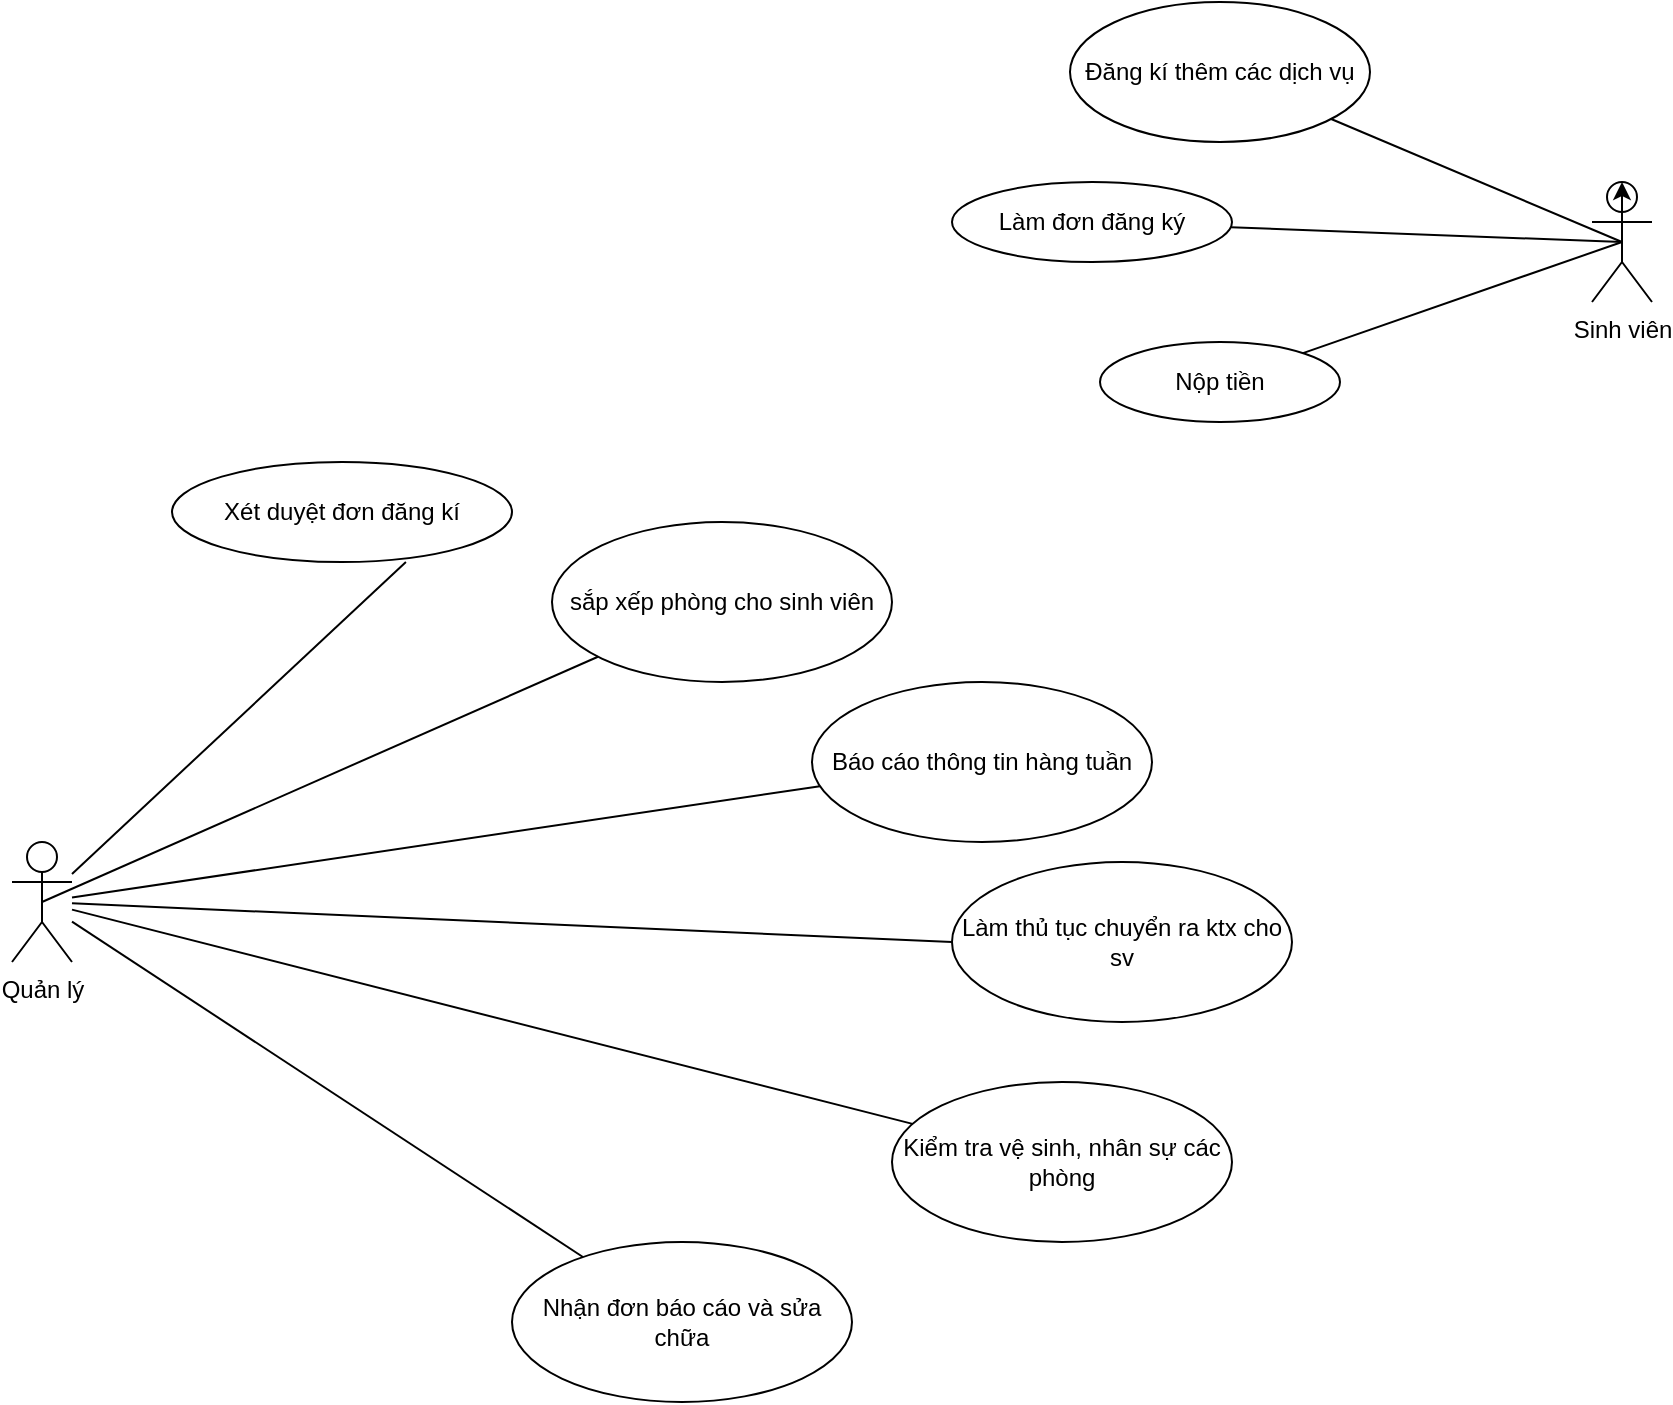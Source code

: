 <mxfile version="20.4.0" type="github" pages="2">
  <diagram id="yVJzpRJTvCNgB2hTm6pX" name="Page-1">
    <mxGraphModel dx="2436" dy="805" grid="1" gridSize="10" guides="1" tooltips="1" connect="1" arrows="1" fold="1" page="1" pageScale="1" pageWidth="827" pageHeight="1169" math="0" shadow="0">
      <root>
        <mxCell id="0" />
        <mxCell id="1" parent="0" />
        <mxCell id="a2PCLaeJ5kBkpFhuqWcy-1" value="Sinh viên" style="shape=umlActor;verticalLabelPosition=bottom;verticalAlign=top;html=1;outlineConnect=0;" vertex="1" parent="1">
          <mxGeometry x="600" y="320" width="30" height="60" as="geometry" />
        </mxCell>
        <mxCell id="a2PCLaeJ5kBkpFhuqWcy-2" value="Làm đơn đăng ký" style="ellipse;whiteSpace=wrap;html=1;" vertex="1" parent="1">
          <mxGeometry x="280" y="320" width="140" height="40" as="geometry" />
        </mxCell>
        <mxCell id="a2PCLaeJ5kBkpFhuqWcy-3" value="Nộp tiền" style="ellipse;whiteSpace=wrap;html=1;" vertex="1" parent="1">
          <mxGeometry x="354" y="400" width="120" height="40" as="geometry" />
        </mxCell>
        <mxCell id="a2PCLaeJ5kBkpFhuqWcy-4" value="Đăng kí thêm các dịch vụ" style="ellipse;whiteSpace=wrap;html=1;" vertex="1" parent="1">
          <mxGeometry x="339" y="230" width="150" height="70" as="geometry" />
        </mxCell>
        <mxCell id="a2PCLaeJ5kBkpFhuqWcy-5" value="Quản lý" style="shape=umlActor;verticalLabelPosition=bottom;verticalAlign=top;html=1;outlineConnect=0;" vertex="1" parent="1">
          <mxGeometry x="-190" y="650" width="30" height="60" as="geometry" />
        </mxCell>
        <mxCell id="a2PCLaeJ5kBkpFhuqWcy-8" value="sắp xếp phòng cho sinh viên" style="ellipse;whiteSpace=wrap;html=1;" vertex="1" parent="1">
          <mxGeometry x="80" y="490" width="170" height="80" as="geometry" />
        </mxCell>
        <mxCell id="a2PCLaeJ5kBkpFhuqWcy-9" value="Xét duyệt đơn đăng kí" style="ellipse;whiteSpace=wrap;html=1;" vertex="1" parent="1">
          <mxGeometry x="-110" y="460" width="170" height="50" as="geometry" />
        </mxCell>
        <mxCell id="a2PCLaeJ5kBkpFhuqWcy-10" value="Báo cáo thông tin hàng tuần" style="ellipse;whiteSpace=wrap;html=1;" vertex="1" parent="1">
          <mxGeometry x="210" y="570" width="170" height="80" as="geometry" />
        </mxCell>
        <mxCell id="a2PCLaeJ5kBkpFhuqWcy-11" value="Làm thủ tục chuyển ra ktx cho sv" style="ellipse;whiteSpace=wrap;html=1;" vertex="1" parent="1">
          <mxGeometry x="280" y="660" width="170" height="80" as="geometry" />
        </mxCell>
        <mxCell id="a2PCLaeJ5kBkpFhuqWcy-12" value="Kiểm tra vệ sinh, nhân sự các phòng" style="ellipse;whiteSpace=wrap;html=1;" vertex="1" parent="1">
          <mxGeometry x="250" y="770" width="170" height="80" as="geometry" />
        </mxCell>
        <mxCell id="a2PCLaeJ5kBkpFhuqWcy-13" value="Nhận đơn báo cáo và sửa chữa" style="ellipse;whiteSpace=wrap;html=1;" vertex="1" parent="1">
          <mxGeometry x="60" y="850" width="170" height="80" as="geometry" />
        </mxCell>
        <mxCell id="a2PCLaeJ5kBkpFhuqWcy-14" value="" style="endArrow=none;html=1;rounded=0;entryX=0.688;entryY=1;entryDx=0;entryDy=0;entryPerimeter=0;" edge="1" parent="1" source="a2PCLaeJ5kBkpFhuqWcy-5" target="a2PCLaeJ5kBkpFhuqWcy-9">
          <mxGeometry width="50" height="50" relative="1" as="geometry">
            <mxPoint x="160" y="710" as="sourcePoint" />
            <mxPoint x="210" y="660" as="targetPoint" />
          </mxGeometry>
        </mxCell>
        <mxCell id="a2PCLaeJ5kBkpFhuqWcy-16" value="" style="endArrow=none;html=1;rounded=0;exitX=0.5;exitY=0.5;exitDx=0;exitDy=0;exitPerimeter=0;" edge="1" parent="1" source="a2PCLaeJ5kBkpFhuqWcy-5" target="a2PCLaeJ5kBkpFhuqWcy-8">
          <mxGeometry width="50" height="50" relative="1" as="geometry">
            <mxPoint x="-76.96" y="611.508" as="sourcePoint" />
            <mxPoint x="120.0" y="500" as="targetPoint" />
          </mxGeometry>
        </mxCell>
        <mxCell id="a2PCLaeJ5kBkpFhuqWcy-17" value="" style="endArrow=none;html=1;rounded=0;" edge="1" parent="1" source="a2PCLaeJ5kBkpFhuqWcy-5" target="a2PCLaeJ5kBkpFhuqWcy-10">
          <mxGeometry width="50" height="50" relative="1" as="geometry">
            <mxPoint x="-50" y="681.508" as="sourcePoint" />
            <mxPoint x="146.96" y="570" as="targetPoint" />
          </mxGeometry>
        </mxCell>
        <mxCell id="a2PCLaeJ5kBkpFhuqWcy-18" value="" style="endArrow=none;html=1;rounded=0;entryX=0;entryY=0.5;entryDx=0;entryDy=0;" edge="1" parent="1" source="a2PCLaeJ5kBkpFhuqWcy-5" target="a2PCLaeJ5kBkpFhuqWcy-11">
          <mxGeometry width="50" height="50" relative="1" as="geometry">
            <mxPoint x="-150" y="661.508" as="sourcePoint" />
            <mxPoint x="46.96" y="550" as="targetPoint" />
          </mxGeometry>
        </mxCell>
        <mxCell id="a2PCLaeJ5kBkpFhuqWcy-19" value="" style="endArrow=none;html=1;rounded=0;" edge="1" parent="1" source="a2PCLaeJ5kBkpFhuqWcy-5" target="a2PCLaeJ5kBkpFhuqWcy-12">
          <mxGeometry width="50" height="50" relative="1" as="geometry">
            <mxPoint x="-140" y="671.508" as="sourcePoint" />
            <mxPoint x="56.96" y="560" as="targetPoint" />
          </mxGeometry>
        </mxCell>
        <mxCell id="a2PCLaeJ5kBkpFhuqWcy-20" value="" style="endArrow=none;html=1;rounded=0;" edge="1" parent="1" source="a2PCLaeJ5kBkpFhuqWcy-5" target="a2PCLaeJ5kBkpFhuqWcy-13">
          <mxGeometry width="50" height="50" relative="1" as="geometry">
            <mxPoint x="-130" y="681.508" as="sourcePoint" />
            <mxPoint x="66.96" y="570" as="targetPoint" />
          </mxGeometry>
        </mxCell>
        <mxCell id="a2PCLaeJ5kBkpFhuqWcy-22" value="" style="endArrow=none;html=1;rounded=0;entryX=0.5;entryY=0.5;entryDx=0;entryDy=0;entryPerimeter=0;" edge="1" parent="1" source="a2PCLaeJ5kBkpFhuqWcy-2" target="a2PCLaeJ5kBkpFhuqWcy-1">
          <mxGeometry width="50" height="50" relative="1" as="geometry">
            <mxPoint x="570" y="315.986" as="sourcePoint" />
            <mxPoint x="736.96" y="160" as="targetPoint" />
          </mxGeometry>
        </mxCell>
        <mxCell id="a2PCLaeJ5kBkpFhuqWcy-23" value="" style="endArrow=none;html=1;rounded=0;entryX=0.5;entryY=0.5;entryDx=0;entryDy=0;entryPerimeter=0;" edge="1" parent="1" source="a2PCLaeJ5kBkpFhuqWcy-3" target="a2PCLaeJ5kBkpFhuqWcy-1">
          <mxGeometry width="50" height="50" relative="1" as="geometry">
            <mxPoint x="580" y="325.986" as="sourcePoint" />
            <mxPoint x="590" y="330" as="targetPoint" />
          </mxGeometry>
        </mxCell>
        <mxCell id="a2PCLaeJ5kBkpFhuqWcy-24" value="" style="endArrow=none;html=1;rounded=0;entryX=0.5;entryY=0.5;entryDx=0;entryDy=0;entryPerimeter=0;" edge="1" parent="1" source="a2PCLaeJ5kBkpFhuqWcy-4" target="a2PCLaeJ5kBkpFhuqWcy-1">
          <mxGeometry width="50" height="50" relative="1" as="geometry">
            <mxPoint x="590" y="335.986" as="sourcePoint" />
            <mxPoint x="580" y="350" as="targetPoint" />
          </mxGeometry>
        </mxCell>
        <mxCell id="a2PCLaeJ5kBkpFhuqWcy-25" style="edgeStyle=orthogonalEdgeStyle;rounded=0;orthogonalLoop=1;jettySize=auto;html=1;exitX=0.5;exitY=0.5;exitDx=0;exitDy=0;exitPerimeter=0;entryX=0.5;entryY=0;entryDx=0;entryDy=0;entryPerimeter=0;" edge="1" parent="1" source="a2PCLaeJ5kBkpFhuqWcy-1" target="a2PCLaeJ5kBkpFhuqWcy-1">
          <mxGeometry relative="1" as="geometry" />
        </mxCell>
      </root>
    </mxGraphModel>
  </diagram>
  <diagram id="Xd3shcCFfGsZKC4TPvQN" name="Page-2">
    <mxGraphModel dx="3953" dy="2319" grid="1" gridSize="10" guides="1" tooltips="1" connect="1" arrows="1" fold="1" page="1" pageScale="1" pageWidth="827" pageHeight="1169" math="0" shadow="0">
      <root>
        <mxCell id="0" />
        <mxCell id="1" parent="0" />
        <mxCell id="dFal3AkvFAaKbILIFqWk-1" value="Ban quản lý" style="swimlane;fontStyle=4;align=center;verticalAlign=top;childLayout=stackLayout;horizontal=1;startSize=30;horizontalStack=0;resizeParent=1;resizeParentMax=0;resizeLast=0;collapsible=0;marginBottom=0;html=1;" vertex="1" parent="1">
          <mxGeometry x="-560" y="-240" width="240" height="158" as="geometry" />
        </mxCell>
        <mxCell id="dFal3AkvFAaKbILIFqWk-8" value="- mã quản lý: char" style="html=1;strokeColor=none;fillColor=none;align=left;verticalAlign=middle;spacingLeft=4;spacingRight=4;rotatable=0;points=[[0,0.5],[1,0.5]];resizeWidth=1;" vertex="1" parent="dFal3AkvFAaKbILIFqWk-1">
          <mxGeometry y="30" width="240" height="30" as="geometry" />
        </mxCell>
        <mxCell id="dFal3AkvFAaKbILIFqWk-16" value="- Tên quản lý: char" style="html=1;strokeColor=none;fillColor=none;align=left;verticalAlign=middle;spacingLeft=4;spacingRight=4;rotatable=0;points=[[0,0.5],[1,0.5]];resizeWidth=1;" vertex="1" parent="dFal3AkvFAaKbILIFqWk-1">
          <mxGeometry y="60" width="240" height="30" as="geometry" />
        </mxCell>
        <mxCell id="dFal3AkvFAaKbILIFqWk-3" value="" style="line;strokeWidth=1;fillColor=none;align=left;verticalAlign=middle;spacingTop=-1;spacingLeft=3;spacingRight=3;rotatable=0;labelPosition=right;points=[];portConstraint=eastwest;" vertex="1" parent="dFal3AkvFAaKbILIFqWk-1">
          <mxGeometry y="90" width="240" height="8" as="geometry" />
        </mxCell>
        <mxCell id="dFal3AkvFAaKbILIFqWk-14" value="+ xét duyệt và ký đơn ()" style="html=1;strokeColor=none;fillColor=none;align=left;verticalAlign=middle;spacingLeft=4;spacingRight=4;rotatable=0;points=[[0,0.5],[1,0.5]];resizeWidth=1;" vertex="1" parent="dFal3AkvFAaKbILIFqWk-1">
          <mxGeometry y="98" width="240" height="30" as="geometry" />
        </mxCell>
        <mxCell id="dFal3AkvFAaKbILIFqWk-15" value="+ sắp xếp phòng ()" style="html=1;strokeColor=none;fillColor=none;align=left;verticalAlign=middle;spacingLeft=4;spacingRight=4;rotatable=0;points=[[0,0.5],[1,0.5]];resizeWidth=1;" vertex="1" parent="dFal3AkvFAaKbILIFqWk-1">
          <mxGeometry y="128" width="240" height="30" as="geometry" />
        </mxCell>
        <mxCell id="dFal3AkvFAaKbILIFqWk-21" value="Nhân viên quản lý tòa nhà" style="swimlane;fontStyle=4;align=center;verticalAlign=top;childLayout=stackLayout;horizontal=1;startSize=30;horizontalStack=0;resizeParent=1;resizeParentMax=0;resizeLast=0;collapsible=0;marginBottom=0;html=1;" vertex="1" parent="1">
          <mxGeometry x="120" y="-288" width="240" height="338" as="geometry" />
        </mxCell>
        <mxCell id="dFal3AkvFAaKbILIFqWk-22" value="- mã nhân viên: char" style="html=1;strokeColor=none;fillColor=none;align=left;verticalAlign=middle;spacingLeft=4;spacingRight=4;rotatable=0;points=[[0,0.5],[1,0.5]];resizeWidth=1;" vertex="1" parent="dFal3AkvFAaKbILIFqWk-21">
          <mxGeometry y="30" width="240" height="30" as="geometry" />
        </mxCell>
        <mxCell id="dFal3AkvFAaKbILIFqWk-23" value="- Tên nhân viên: char" style="html=1;strokeColor=none;fillColor=none;align=left;verticalAlign=middle;spacingLeft=4;spacingRight=4;rotatable=0;points=[[0,0.5],[1,0.5]];resizeWidth=1;" vertex="1" parent="dFal3AkvFAaKbILIFqWk-21">
          <mxGeometry y="60" width="240" height="30" as="geometry" />
        </mxCell>
        <mxCell id="dFal3AkvFAaKbILIFqWk-24" value="" style="line;strokeWidth=1;fillColor=none;align=left;verticalAlign=middle;spacingTop=-1;spacingLeft=3;spacingRight=3;rotatable=0;labelPosition=right;points=[];portConstraint=eastwest;" vertex="1" parent="dFal3AkvFAaKbILIFqWk-21">
          <mxGeometry y="90" width="240" height="8" as="geometry" />
        </mxCell>
        <mxCell id="dFal3AkvFAaKbILIFqWk-25" value="+ Nhập phòng cho sinh viên()" style="html=1;strokeColor=none;fillColor=none;align=left;verticalAlign=middle;spacingLeft=4;spacingRight=4;rotatable=0;points=[[0,0.5],[1,0.5]];resizeWidth=1;" vertex="1" parent="dFal3AkvFAaKbILIFqWk-21">
          <mxGeometry y="98" width="240" height="30" as="geometry" />
        </mxCell>
        <mxCell id="dFal3AkvFAaKbILIFqWk-26" value="+ Theo dõi quá trình nội trú ()" style="html=1;strokeColor=none;fillColor=none;align=left;verticalAlign=middle;spacingLeft=4;spacingRight=4;rotatable=0;points=[[0,0.5],[1,0.5]];resizeWidth=1;" vertex="1" parent="dFal3AkvFAaKbILIFqWk-21">
          <mxGeometry y="128" width="240" height="30" as="geometry" />
        </mxCell>
        <mxCell id="dFal3AkvFAaKbILIFqWk-27" value="+ Báo cáo hàng tuần ()" style="html=1;strokeColor=none;fillColor=none;align=left;verticalAlign=middle;spacingLeft=4;spacingRight=4;rotatable=0;points=[[0,0.5],[1,0.5]];resizeWidth=1;" vertex="1" parent="dFal3AkvFAaKbILIFqWk-21">
          <mxGeometry y="158" width="240" height="30" as="geometry" />
        </mxCell>
        <mxCell id="dFal3AkvFAaKbILIFqWk-28" value="+ Thu tiênf điện nước ()" style="html=1;strokeColor=none;fillColor=none;align=left;verticalAlign=middle;spacingLeft=4;spacingRight=4;rotatable=0;points=[[0,0.5],[1,0.5]];resizeWidth=1;" vertex="1" parent="dFal3AkvFAaKbILIFqWk-21">
          <mxGeometry y="188" width="240" height="30" as="geometry" />
        </mxCell>
        <mxCell id="dFal3AkvFAaKbILIFqWk-29" value="+ kiểm tra vệ sinh các phòng ()" style="html=1;strokeColor=none;fillColor=none;align=left;verticalAlign=middle;spacingLeft=4;spacingRight=4;rotatable=0;points=[[0,0.5],[1,0.5]];resizeWidth=1;" vertex="1" parent="dFal3AkvFAaKbILIFqWk-21">
          <mxGeometry y="218" width="240" height="30" as="geometry" />
        </mxCell>
        <mxCell id="dFal3AkvFAaKbILIFqWk-30" value="+ nhận đơn báo cáo sửa chữa ()" style="html=1;strokeColor=none;fillColor=none;align=left;verticalAlign=middle;spacingLeft=4;spacingRight=4;rotatable=0;points=[[0,0.5],[1,0.5]];resizeWidth=1;" vertex="1" parent="dFal3AkvFAaKbILIFqWk-21">
          <mxGeometry y="248" width="240" height="30" as="geometry" />
        </mxCell>
        <mxCell id="dFal3AkvFAaKbILIFqWk-31" value="+ Baó cáo cuối kì" style="html=1;strokeColor=none;fillColor=none;align=left;verticalAlign=middle;spacingLeft=4;spacingRight=4;rotatable=0;points=[[0,0.5],[1,0.5]];resizeWidth=1;" vertex="1" parent="dFal3AkvFAaKbILIFqWk-21">
          <mxGeometry y="278" width="240" height="30" as="geometry" />
        </mxCell>
        <mxCell id="dFal3AkvFAaKbILIFqWk-32" value="+ nhận đơn báo cáo sửa chữa ()" style="html=1;strokeColor=none;fillColor=none;align=left;verticalAlign=middle;spacingLeft=4;spacingRight=4;rotatable=0;points=[[0,0.5],[1,0.5]];resizeWidth=1;" vertex="1" parent="dFal3AkvFAaKbILIFqWk-21">
          <mxGeometry y="308" width="240" height="30" as="geometry" />
        </mxCell>
        <mxCell id="dFal3AkvFAaKbILIFqWk-33" value="Sinh viên" style="swimlane;fontStyle=4;align=center;verticalAlign=top;childLayout=stackLayout;horizontal=1;startSize=30;horizontalStack=0;resizeParent=1;resizeParentMax=0;resizeLast=0;collapsible=0;marginBottom=0;html=1;" vertex="1" parent="1">
          <mxGeometry x="-520" y="110" width="240" height="398" as="geometry" />
        </mxCell>
        <mxCell id="dFal3AkvFAaKbILIFqWk-34" value="- masv: char" style="html=1;strokeColor=none;fillColor=none;align=left;verticalAlign=middle;spacingLeft=4;spacingRight=4;rotatable=0;points=[[0,0.5],[1,0.5]];resizeWidth=1;" vertex="1" parent="dFal3AkvFAaKbILIFqWk-33">
          <mxGeometry y="30" width="240" height="30" as="geometry" />
        </mxCell>
        <mxCell id="dFal3AkvFAaKbILIFqWk-35" value="- họ tên: char" style="html=1;strokeColor=none;fillColor=none;align=left;verticalAlign=middle;spacingLeft=4;spacingRight=4;rotatable=0;points=[[0,0.5],[1,0.5]];resizeWidth=1;" vertex="1" parent="dFal3AkvFAaKbILIFqWk-33">
          <mxGeometry y="60" width="240" height="30" as="geometry" />
        </mxCell>
        <mxCell id="dFal3AkvFAaKbILIFqWk-45" value="- ngày sinh: datetime" style="html=1;strokeColor=none;fillColor=none;align=left;verticalAlign=middle;spacingLeft=4;spacingRight=4;rotatable=0;points=[[0,0.5],[1,0.5]];resizeWidth=1;" vertex="1" parent="dFal3AkvFAaKbILIFqWk-33">
          <mxGeometry y="90" width="240" height="30" as="geometry" />
        </mxCell>
        <mxCell id="dFal3AkvFAaKbILIFqWk-47" value="- socmt: char" style="html=1;strokeColor=none;fillColor=none;align=left;verticalAlign=middle;spacingLeft=4;spacingRight=4;rotatable=0;points=[[0,0.5],[1,0.5]];resizeWidth=1;" vertex="1" parent="dFal3AkvFAaKbILIFqWk-33">
          <mxGeometry y="120" width="240" height="30" as="geometry" />
        </mxCell>
        <mxCell id="dFal3AkvFAaKbILIFqWk-48" value="- gioi tinh: char" style="html=1;strokeColor=none;fillColor=none;align=left;verticalAlign=middle;spacingLeft=4;spacingRight=4;rotatable=0;points=[[0,0.5],[1,0.5]];resizeWidth=1;" vertex="1" parent="dFal3AkvFAaKbILIFqWk-33">
          <mxGeometry y="150" width="240" height="30" as="geometry" />
        </mxCell>
        <mxCell id="dFal3AkvFAaKbILIFqWk-49" value="- que quan: char" style="html=1;strokeColor=none;fillColor=none;align=left;verticalAlign=middle;spacingLeft=4;spacingRight=4;rotatable=0;points=[[0,0.5],[1,0.5]];resizeWidth=1;" vertex="1" parent="dFal3AkvFAaKbILIFqWk-33">
          <mxGeometry y="180" width="240" height="30" as="geometry" />
        </mxCell>
        <mxCell id="dFal3AkvFAaKbILIFqWk-46" value="- doituong: char" style="html=1;strokeColor=none;fillColor=none;align=left;verticalAlign=middle;spacingLeft=4;spacingRight=4;rotatable=0;points=[[0,0.5],[1,0.5]];resizeWidth=1;" vertex="1" parent="dFal3AkvFAaKbILIFqWk-33">
          <mxGeometry y="210" width="240" height="30" as="geometry" />
        </mxCell>
        <mxCell id="dFal3AkvFAaKbILIFqWk-50" value="- malop: char" style="html=1;strokeColor=none;fillColor=none;align=left;verticalAlign=middle;spacingLeft=4;spacingRight=4;rotatable=0;points=[[0,0.5],[1,0.5]];resizeWidth=1;" vertex="1" parent="dFal3AkvFAaKbILIFqWk-33">
          <mxGeometry y="240" width="240" height="30" as="geometry" />
        </mxCell>
        <mxCell id="dFal3AkvFAaKbILIFqWk-52" value="- tenlop: char" style="html=1;strokeColor=none;fillColor=none;align=left;verticalAlign=middle;spacingLeft=4;spacingRight=4;rotatable=0;points=[[0,0.5],[1,0.5]];resizeWidth=1;" vertex="1" parent="dFal3AkvFAaKbILIFqWk-33">
          <mxGeometry y="270" width="240" height="30" as="geometry" />
        </mxCell>
        <mxCell id="dFal3AkvFAaKbILIFqWk-51" value="- dienthoai: char" style="html=1;strokeColor=none;fillColor=none;align=left;verticalAlign=middle;spacingLeft=4;spacingRight=4;rotatable=0;points=[[0,0.5],[1,0.5]];resizeWidth=1;" vertex="1" parent="dFal3AkvFAaKbILIFqWk-33">
          <mxGeometry y="300" width="240" height="30" as="geometry" />
        </mxCell>
        <mxCell id="dFal3AkvFAaKbILIFqWk-36" value="" style="line;strokeWidth=1;fillColor=none;align=left;verticalAlign=middle;spacingTop=-1;spacingLeft=3;spacingRight=3;rotatable=0;labelPosition=right;points=[];portConstraint=eastwest;" vertex="1" parent="dFal3AkvFAaKbILIFqWk-33">
          <mxGeometry y="330" width="240" height="8" as="geometry" />
        </mxCell>
        <mxCell id="dFal3AkvFAaKbILIFqWk-37" value="+ vietdon()" style="html=1;strokeColor=none;fillColor=none;align=left;verticalAlign=middle;spacingLeft=4;spacingRight=4;rotatable=0;points=[[0,0.5],[1,0.5]];resizeWidth=1;" vertex="1" parent="dFal3AkvFAaKbILIFqWk-33">
          <mxGeometry y="338" width="240" height="30" as="geometry" />
        </mxCell>
        <mxCell id="dFal3AkvFAaKbILIFqWk-38" value="+ thanhtoantientro()" style="html=1;strokeColor=none;fillColor=none;align=left;verticalAlign=middle;spacingLeft=4;spacingRight=4;rotatable=0;points=[[0,0.5],[1,0.5]];resizeWidth=1;" vertex="1" parent="dFal3AkvFAaKbILIFqWk-33">
          <mxGeometry y="368" width="240" height="30" as="geometry" />
        </mxCell>
        <mxCell id="dFal3AkvFAaKbILIFqWk-59" value="Phòng kế toán" style="swimlane;fontStyle=4;align=center;verticalAlign=top;childLayout=stackLayout;horizontal=1;startSize=30;horizontalStack=0;resizeParent=1;resizeParentMax=0;resizeLast=0;collapsible=0;marginBottom=0;html=1;" vertex="1" parent="1">
          <mxGeometry x="-40" y="220" width="240" height="128" as="geometry" />
        </mxCell>
        <mxCell id="dFal3AkvFAaKbILIFqWk-60" value="- MaPhong: char" style="html=1;strokeColor=none;fillColor=none;align=left;verticalAlign=middle;spacingLeft=4;spacingRight=4;rotatable=0;points=[[0,0.5],[1,0.5]];resizeWidth=1;" vertex="1" parent="dFal3AkvFAaKbILIFqWk-59">
          <mxGeometry y="30" width="240" height="30" as="geometry" />
        </mxCell>
        <mxCell id="dFal3AkvFAaKbILIFqWk-62" value="" style="line;strokeWidth=1;fillColor=none;align=left;verticalAlign=middle;spacingTop=-1;spacingLeft=3;spacingRight=3;rotatable=0;labelPosition=right;points=[];portConstraint=eastwest;" vertex="1" parent="dFal3AkvFAaKbILIFqWk-59">
          <mxGeometry y="60" width="240" height="8" as="geometry" />
        </mxCell>
        <mxCell id="dFal3AkvFAaKbILIFqWk-63" value="+ Inbienlai()" style="html=1;strokeColor=none;fillColor=none;align=left;verticalAlign=middle;spacingLeft=4;spacingRight=4;rotatable=0;points=[[0,0.5],[1,0.5]];resizeWidth=1;" vertex="1" parent="dFal3AkvFAaKbILIFqWk-59">
          <mxGeometry y="68" width="240" height="30" as="geometry" />
        </mxCell>
        <mxCell id="dFal3AkvFAaKbILIFqWk-64" value="+ thanhtoan()" style="html=1;strokeColor=none;fillColor=none;align=left;verticalAlign=middle;spacingLeft=4;spacingRight=4;rotatable=0;points=[[0,0.5],[1,0.5]];resizeWidth=1;" vertex="1" parent="dFal3AkvFAaKbILIFqWk-59">
          <mxGeometry y="98" width="240" height="30" as="geometry" />
        </mxCell>
        <mxCell id="dFal3AkvFAaKbILIFqWk-67" value="" style="endArrow=none;startArrow=none;endFill=0;startFill=0;endSize=8;html=1;verticalAlign=bottom;labelBackgroundColor=none;strokeWidth=3;rounded=0;" edge="1" parent="1" source="dFal3AkvFAaKbILIFqWk-59" target="dFal3AkvFAaKbILIFqWk-33">
          <mxGeometry width="160" relative="1" as="geometry">
            <mxPoint x="360" y="520" as="sourcePoint" />
            <mxPoint x="520" y="520" as="targetPoint" />
          </mxGeometry>
        </mxCell>
        <mxCell id="dFal3AkvFAaKbILIFqWk-68" value="" style="endArrow=none;startArrow=none;endFill=0;startFill=0;endSize=8;html=1;verticalAlign=bottom;labelBackgroundColor=none;strokeWidth=3;rounded=0;" edge="1" parent="1" source="dFal3AkvFAaKbILIFqWk-21" target="dFal3AkvFAaKbILIFqWk-33">
          <mxGeometry width="160" relative="1" as="geometry">
            <mxPoint x="390" y="199.999" as="sourcePoint" />
            <mxPoint x="610" y="221.521" as="targetPoint" />
          </mxGeometry>
        </mxCell>
        <mxCell id="dFal3AkvFAaKbILIFqWk-70" value="Đơn đăng kí" style="swimlane;fontStyle=4;align=center;verticalAlign=top;childLayout=stackLayout;horizontal=1;startSize=30;horizontalStack=0;resizeParent=1;resizeParentMax=0;resizeLast=0;collapsible=0;marginBottom=0;html=1;" vertex="1" parent="1">
          <mxGeometry x="-840" y="50" width="240" height="188" as="geometry" />
        </mxCell>
        <mxCell id="dFal3AkvFAaKbILIFqWk-71" value="- madon: char" style="html=1;strokeColor=none;fillColor=none;align=left;verticalAlign=middle;spacingLeft=4;spacingRight=4;rotatable=0;points=[[0,0.5],[1,0.5]];resizeWidth=1;" vertex="1" parent="dFal3AkvFAaKbILIFqWk-70">
          <mxGeometry y="30" width="240" height="30" as="geometry" />
        </mxCell>
        <mxCell id="dFal3AkvFAaKbILIFqWk-76" value="- matoanha" style="html=1;strokeColor=none;fillColor=none;align=left;verticalAlign=middle;spacingLeft=4;spacingRight=4;rotatable=0;points=[[0,0.5],[1,0.5]];resizeWidth=1;" vertex="1" parent="dFal3AkvFAaKbILIFqWk-70">
          <mxGeometry y="60" width="240" height="30" as="geometry" />
        </mxCell>
        <mxCell id="dFal3AkvFAaKbILIFqWk-77" value="- tentoanha" style="html=1;strokeColor=none;fillColor=none;align=left;verticalAlign=middle;spacingLeft=4;spacingRight=4;rotatable=0;points=[[0,0.5],[1,0.5]];resizeWidth=1;" vertex="1" parent="dFal3AkvFAaKbILIFqWk-70">
          <mxGeometry y="90" width="240" height="30" as="geometry" />
        </mxCell>
        <mxCell id="dFal3AkvFAaKbILIFqWk-72" value="- maphong" style="html=1;strokeColor=none;fillColor=none;align=left;verticalAlign=middle;spacingLeft=4;spacingRight=4;rotatable=0;points=[[0,0.5],[1,0.5]];resizeWidth=1;" vertex="1" parent="dFal3AkvFAaKbILIFqWk-70">
          <mxGeometry y="120" width="240" height="30" as="geometry" />
        </mxCell>
        <mxCell id="dFal3AkvFAaKbILIFqWk-78" value="- tenphong" style="html=1;strokeColor=none;fillColor=none;align=left;verticalAlign=middle;spacingLeft=4;spacingRight=4;rotatable=0;points=[[0,0.5],[1,0.5]];resizeWidth=1;" vertex="1" parent="dFal3AkvFAaKbILIFqWk-70">
          <mxGeometry y="150" width="240" height="30" as="geometry" />
        </mxCell>
        <mxCell id="dFal3AkvFAaKbILIFqWk-73" value="" style="line;strokeWidth=1;fillColor=none;align=left;verticalAlign=middle;spacingTop=-1;spacingLeft=3;spacingRight=3;rotatable=0;labelPosition=right;points=[];portConstraint=eastwest;" vertex="1" parent="dFal3AkvFAaKbILIFqWk-70">
          <mxGeometry y="180" width="240" height="8" as="geometry" />
        </mxCell>
        <mxCell id="dFal3AkvFAaKbILIFqWk-79" value="" style="endArrow=none;startArrow=none;endFill=0;startFill=0;endSize=8;html=1;verticalAlign=bottom;labelBackgroundColor=none;strokeWidth=3;rounded=0;" edge="1" parent="1" source="dFal3AkvFAaKbILIFqWk-1" target="dFal3AkvFAaKbILIFqWk-70">
          <mxGeometry width="160" relative="1" as="geometry">
            <mxPoint x="-210" y="423.26" as="sourcePoint" />
            <mxPoint x="-430" y="330.0" as="targetPoint" />
          </mxGeometry>
        </mxCell>
        <mxCell id="dFal3AkvFAaKbILIFqWk-80" value="" style="endArrow=none;startArrow=none;endFill=0;startFill=0;endSize=8;html=1;verticalAlign=bottom;labelBackgroundColor=none;strokeWidth=3;rounded=0;" edge="1" parent="1" source="dFal3AkvFAaKbILIFqWk-1" target="dFal3AkvFAaKbILIFqWk-33">
          <mxGeometry width="160" relative="1" as="geometry">
            <mxPoint x="-413" y="88.004" as="sourcePoint" />
            <mxPoint x="-663" y="317.596" as="targetPoint" />
          </mxGeometry>
        </mxCell>
        <mxCell id="dFal3AkvFAaKbILIFqWk-81" value="" style="endArrow=none;startArrow=none;endFill=0;startFill=0;endSize=8;html=1;verticalAlign=bottom;labelBackgroundColor=none;strokeWidth=3;rounded=0;" edge="1" parent="1" source="dFal3AkvFAaKbILIFqWk-21" target="dFal3AkvFAaKbILIFqWk-1">
          <mxGeometry width="160" relative="1" as="geometry">
            <mxPoint x="190" y="85" as="sourcePoint" />
            <mxPoint x="30" y="93" as="targetPoint" />
          </mxGeometry>
        </mxCell>
        <mxCell id="dFal3AkvFAaKbILIFqWk-82" value="Tòa nhà" style="swimlane;fontStyle=4;align=center;verticalAlign=top;childLayout=stackLayout;horizontal=1;startSize=30;horizontalStack=0;resizeParent=1;resizeParentMax=0;resizeLast=0;collapsible=0;marginBottom=0;html=1;" vertex="1" parent="1">
          <mxGeometry x="540" y="-183" width="240" height="128" as="geometry" />
        </mxCell>
        <mxCell id="dFal3AkvFAaKbILIFqWk-83" value="- Matoanha: char" style="html=1;strokeColor=none;fillColor=none;align=left;verticalAlign=middle;spacingLeft=4;spacingRight=4;rotatable=0;points=[[0,0.5],[1,0.5]];resizeWidth=1;" vertex="1" parent="dFal3AkvFAaKbILIFqWk-82">
          <mxGeometry y="30" width="240" height="30" as="geometry" />
        </mxCell>
        <mxCell id="dFal3AkvFAaKbILIFqWk-84" value="- sophong: int" style="html=1;strokeColor=none;fillColor=none;align=left;verticalAlign=middle;spacingLeft=4;spacingRight=4;rotatable=0;points=[[0,0.5],[1,0.5]];resizeWidth=1;" vertex="1" parent="dFal3AkvFAaKbILIFqWk-82">
          <mxGeometry y="60" width="240" height="30" as="geometry" />
        </mxCell>
        <mxCell id="dFal3AkvFAaKbILIFqWk-94" value="- trangthai: char" style="html=1;strokeColor=none;fillColor=none;align=left;verticalAlign=middle;spacingLeft=4;spacingRight=4;rotatable=0;points=[[0,0.5],[1,0.5]];resizeWidth=1;" vertex="1" parent="dFal3AkvFAaKbILIFqWk-82">
          <mxGeometry y="90" width="240" height="30" as="geometry" />
        </mxCell>
        <mxCell id="dFal3AkvFAaKbILIFqWk-85" value="" style="line;strokeWidth=1;fillColor=none;align=left;verticalAlign=middle;spacingTop=-1;spacingLeft=3;spacingRight=3;rotatable=0;labelPosition=right;points=[];portConstraint=eastwest;" vertex="1" parent="dFal3AkvFAaKbILIFqWk-82">
          <mxGeometry y="120" width="240" height="8" as="geometry" />
        </mxCell>
        <mxCell id="dFal3AkvFAaKbILIFqWk-95" value="donXinChuyen" style="swimlane;fontStyle=4;align=center;verticalAlign=top;childLayout=stackLayout;horizontal=1;startSize=30;horizontalStack=0;resizeParent=1;resizeParentMax=0;resizeLast=0;collapsible=0;marginBottom=0;html=1;" vertex="1" parent="1">
          <mxGeometry x="-40" y="390" width="240" height="218" as="geometry" />
        </mxCell>
        <mxCell id="dFal3AkvFAaKbILIFqWk-96" value="-&amp;nbsp; Madon: char" style="html=1;strokeColor=none;fillColor=none;align=left;verticalAlign=middle;spacingLeft=4;spacingRight=4;rotatable=0;points=[[0,0.5],[1,0.5]];resizeWidth=1;" vertex="1" parent="dFal3AkvFAaKbILIFqWk-95">
          <mxGeometry y="30" width="240" height="30" as="geometry" />
        </mxCell>
        <mxCell id="dFal3AkvFAaKbILIFqWk-112" value="- Masinhvien: char" style="html=1;strokeColor=none;fillColor=none;align=left;verticalAlign=middle;spacingLeft=4;spacingRight=4;rotatable=0;points=[[0,0.5],[1,0.5]];resizeWidth=1;" vertex="1" parent="dFal3AkvFAaKbILIFqWk-95">
          <mxGeometry y="60" width="240" height="30" as="geometry" />
        </mxCell>
        <mxCell id="dFal3AkvFAaKbILIFqWk-110" value="- lydo: char" style="html=1;strokeColor=none;fillColor=none;align=left;verticalAlign=middle;spacingLeft=4;spacingRight=4;rotatable=0;points=[[0,0.5],[1,0.5]];resizeWidth=1;" vertex="1" parent="dFal3AkvFAaKbILIFqWk-95">
          <mxGeometry y="90" width="240" height="30" as="geometry" />
        </mxCell>
        <mxCell id="dFal3AkvFAaKbILIFqWk-111" value="- MaPhong: char" style="html=1;strokeColor=none;fillColor=none;align=left;verticalAlign=middle;spacingLeft=4;spacingRight=4;rotatable=0;points=[[0,0.5],[1,0.5]];resizeWidth=1;" vertex="1" parent="dFal3AkvFAaKbILIFqWk-95">
          <mxGeometry y="120" width="240" height="30" as="geometry" />
        </mxCell>
        <mxCell id="dFal3AkvFAaKbILIFqWk-97" value="" style="line;strokeWidth=1;fillColor=none;align=left;verticalAlign=middle;spacingTop=-1;spacingLeft=3;spacingRight=3;rotatable=0;labelPosition=right;points=[];portConstraint=eastwest;" vertex="1" parent="dFal3AkvFAaKbILIFqWk-95">
          <mxGeometry y="150" width="240" height="8" as="geometry" />
        </mxCell>
        <mxCell id="dFal3AkvFAaKbILIFqWk-98" value="+ Inbienlai()" style="html=1;strokeColor=none;fillColor=none;align=left;verticalAlign=middle;spacingLeft=4;spacingRight=4;rotatable=0;points=[[0,0.5],[1,0.5]];resizeWidth=1;" vertex="1" parent="dFal3AkvFAaKbILIFqWk-95">
          <mxGeometry y="158" width="240" height="30" as="geometry" />
        </mxCell>
        <mxCell id="dFal3AkvFAaKbILIFqWk-99" value="+ thanhtoan()" style="html=1;strokeColor=none;fillColor=none;align=left;verticalAlign=middle;spacingLeft=4;spacingRight=4;rotatable=0;points=[[0,0.5],[1,0.5]];resizeWidth=1;" vertex="1" parent="dFal3AkvFAaKbILIFqWk-95">
          <mxGeometry y="188" width="240" height="30" as="geometry" />
        </mxCell>
        <mxCell id="dFal3AkvFAaKbILIFqWk-114" value="" style="endArrow=none;startArrow=none;endFill=0;startFill=0;endSize=8;html=1;verticalAlign=bottom;labelBackgroundColor=none;strokeWidth=3;rounded=0;" edge="1" parent="1" source="dFal3AkvFAaKbILIFqWk-95" target="dFal3AkvFAaKbILIFqWk-33">
          <mxGeometry width="160" relative="1" as="geometry">
            <mxPoint x="130" y="298.688" as="sourcePoint" />
            <mxPoint x="-270" y="314.312" as="targetPoint" />
          </mxGeometry>
        </mxCell>
        <mxCell id="dFal3AkvFAaKbILIFqWk-115" value="" style="triangle;aspect=fixed;fillColor=strokeColor;" vertex="1" parent="1">
          <mxGeometry x="-118" y="260" width="6" height="12" as="geometry" />
        </mxCell>
        <mxCell id="dFal3AkvFAaKbILIFqWk-118" value="Thanh toan" style="text;html=1;align=center;verticalAlign=middle;resizable=0;points=[];autosize=1;strokeColor=none;fillColor=none;" vertex="1" parent="1">
          <mxGeometry x="-228" y="251" width="110" height="30" as="geometry" />
        </mxCell>
        <mxCell id="dFal3AkvFAaKbILIFqWk-123" value="" style="group" vertex="1" connectable="0" parent="1">
          <mxGeometry x="-240.131" y="322.51" width="131.582" height="80.981" as="geometry" />
        </mxCell>
        <mxCell id="dFal3AkvFAaKbILIFqWk-119" value="" style="triangle;aspect=fixed;fillColor=strokeColor;rotation=15;" vertex="1" parent="dFal3AkvFAaKbILIFqWk-123">
          <mxGeometry x="124.131" y="67.49" width="6" height="12" as="geometry" />
        </mxCell>
        <mxCell id="dFal3AkvFAaKbILIFqWk-120" value="roi ki tuc xá" style="text;html=1;align=center;verticalAlign=middle;resizable=0;points=[];autosize=1;strokeColor=none;fillColor=none;rotation=30;" vertex="1" parent="dFal3AkvFAaKbILIFqWk-123">
          <mxGeometry x="0.131" y="25.49" width="110" height="30" as="geometry" />
        </mxCell>
        <mxCell id="dFal3AkvFAaKbILIFqWk-134" value="" style="group;rotation=60;" vertex="1" connectable="0" parent="1">
          <mxGeometry x="-420.001" y="-10" width="105.381" height="42" as="geometry" />
        </mxCell>
        <mxCell id="dFal3AkvFAaKbILIFqWk-131" value="" style="triangle;aspect=fixed;fillColor=strokeColor;rotation=-122;" vertex="1" parent="dFal3AkvFAaKbILIFqWk-134">
          <mxGeometry x="23" y="-36" width="11" height="22" as="geometry" />
        </mxCell>
        <mxCell id="dFal3AkvFAaKbILIFqWk-135" value="Đăng kí ở" style="text;html=1;align=center;verticalAlign=middle;resizable=0;points=[];autosize=1;strokeColor=none;fillColor=none;" vertex="1" parent="dFal3AkvFAaKbILIFqWk-134">
          <mxGeometry x="0.001" y="-14" width="100" height="30" as="geometry" />
        </mxCell>
        <mxCell id="dFal3AkvFAaKbILIFqWk-140" value="" style="triangle;aspect=fixed;fillColor=strokeColor;rotation=-175;" vertex="1" parent="1">
          <mxGeometry x="-228" y="-180" width="9" height="18" as="geometry" />
        </mxCell>
        <mxCell id="dFal3AkvFAaKbILIFqWk-142" value="báo cáo" style="text;html=1;align=center;verticalAlign=middle;resizable=0;points=[];autosize=1;strokeColor=none;fillColor=none;" vertex="1" parent="1">
          <mxGeometry x="-219" y="-186" width="80" height="30" as="geometry" />
        </mxCell>
        <mxCell id="dFal3AkvFAaKbILIFqWk-147" value="" style="triangle;aspect=fixed;fillColor=strokeColor;rotation=135;" vertex="1" parent="1">
          <mxGeometry x="-121" y="60" width="9" height="18" as="geometry" />
        </mxCell>
        <mxCell id="dFal3AkvFAaKbILIFqWk-148" value="Quản lý" style="text;html=1;align=center;verticalAlign=middle;resizable=0;points=[];autosize=1;strokeColor=none;fillColor=none;rotation=-30;" vertex="1" parent="1">
          <mxGeometry x="-112" y="30" width="80" height="30" as="geometry" />
        </mxCell>
        <mxCell id="dFal3AkvFAaKbILIFqWk-149" value="" style="triangle;aspect=fixed;fillColor=strokeColor;rotation=30;direction=south;" vertex="1" parent="1">
          <mxGeometry x="-640" y="-10" width="18" height="9" as="geometry" />
        </mxCell>
        <mxCell id="dFal3AkvFAaKbILIFqWk-150" value="Xếp phòng" style="text;html=1;align=center;verticalAlign=middle;resizable=0;points=[];autosize=1;strokeColor=none;fillColor=none;" vertex="1" parent="1">
          <mxGeometry x="-670" y="-40" width="110" height="30" as="geometry" />
        </mxCell>
        <mxCell id="dFal3AkvFAaKbILIFqWk-151" value="" style="triangle;aspect=fixed;fillColor=strokeColor;" vertex="1" parent="1">
          <mxGeometry x="480" y="-150.0" width="6" height="12" as="geometry" />
        </mxCell>
        <mxCell id="dFal3AkvFAaKbILIFqWk-152" value="" style="endArrow=none;html=1;rounded=0;align=center;verticalAlign=bottom;labelBackgroundColor=none;" edge="1" parent="1" source="dFal3AkvFAaKbILIFqWk-21" target="dFal3AkvFAaKbILIFqWk-82">
          <mxGeometry relative="1" as="geometry">
            <mxPoint x="330" y="-203.59" as="sourcePoint" />
            <mxPoint x="470" y="-203.59" as="targetPoint" />
          </mxGeometry>
        </mxCell>
        <mxCell id="dFal3AkvFAaKbILIFqWk-154" value="Quan ly&lt;br&gt;" style="text;html=1;align=center;verticalAlign=middle;resizable=0;points=[];autosize=1;strokeColor=none;fillColor=none;" vertex="1" parent="1">
          <mxGeometry x="400" y="-159" width="80" height="30" as="geometry" />
        </mxCell>
      </root>
    </mxGraphModel>
  </diagram>
</mxfile>
